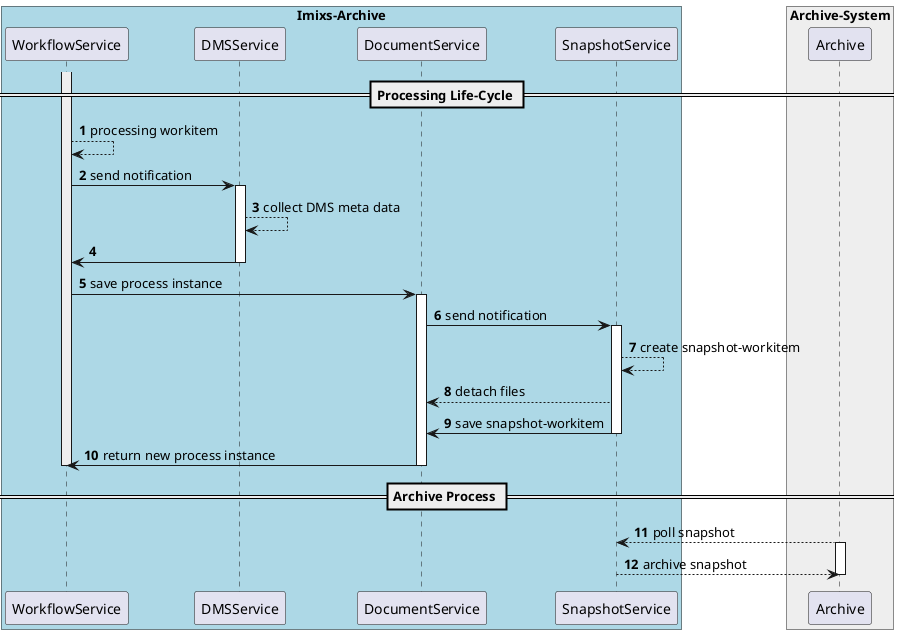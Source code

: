 @startuml
autonumber

box "Imixs-Archive" #LightBlue
participant WorkflowService
participant DMSService
participant DocumentService
participant SnapshotService
end box

box "Archive-System" #EEEEEE
participant Archive
end box


== Processing Life-Cycle ==

activate WorkflowService #EEEEEE

WorkflowService --> WorkflowService : processing workitem

WorkflowService -> DMSService: send notification
activate DMSService
DMSService --> DMSService: collect DMS meta data
DMSService -> WorkflowService
deactivate DMSService

WorkflowService -> DocumentService: save process instance
activate DocumentService

DocumentService -> SnapshotService : send notification
activate SnapshotService
SnapshotService --> SnapshotService: create snapshot-workitem

SnapshotService --> DocumentService: detach files

SnapshotService -> DocumentService: save snapshot-workitem
deactivate SnapshotService
DocumentService -> WorkflowService: return new process instance
deactivate DocumentService
deactivate WorkflowService

== Archive Process ==

Archive --> SnapshotService : poll snapshot
activate Archive
SnapshotService --> Archive : archive snapshot
deactivate Archive

@enduml

